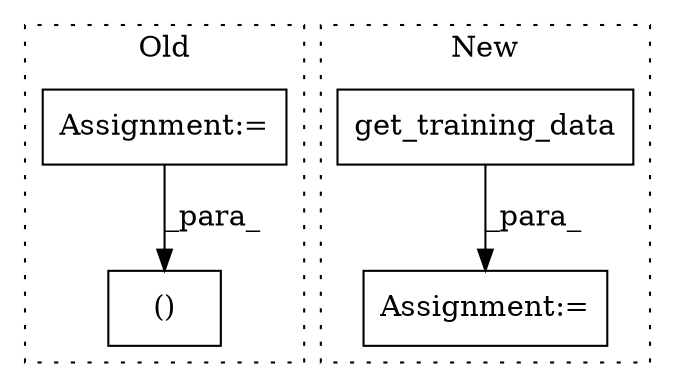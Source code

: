 digraph G {
subgraph cluster0 {
1 [label="()" a="106" s="1516" l="65" shape="box"];
4 [label="Assignment:=" a="7" s="320" l="7" shape="box"];
label = "Old";
style="dotted";
}
subgraph cluster1 {
2 [label="get_training_data" a="32" s="1551" l="19" shape="box"];
3 [label="Assignment:=" a="7" s="1541" l="2" shape="box"];
label = "New";
style="dotted";
}
2 -> 3 [label="_para_"];
4 -> 1 [label="_para_"];
}